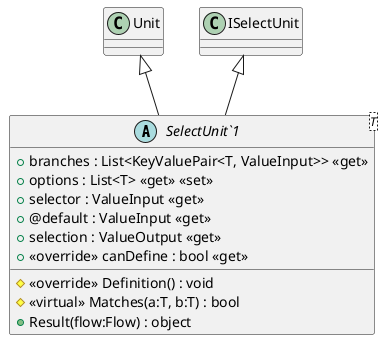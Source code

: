 @startuml
abstract class "SelectUnit`1"<T> {
    + branches : List<KeyValuePair<T, ValueInput>> <<get>>
    + options : List<T> <<get>> <<set>>
    + selector : ValueInput <<get>>
    + @default : ValueInput <<get>>
    + selection : ValueOutput <<get>>
    + <<override>> canDefine : bool <<get>>
    # <<override>> Definition() : void
    # <<virtual>> Matches(a:T, b:T) : bool
    + Result(flow:Flow) : object
}
Unit <|-- "SelectUnit`1"
ISelectUnit <|-- "SelectUnit`1"
@enduml
